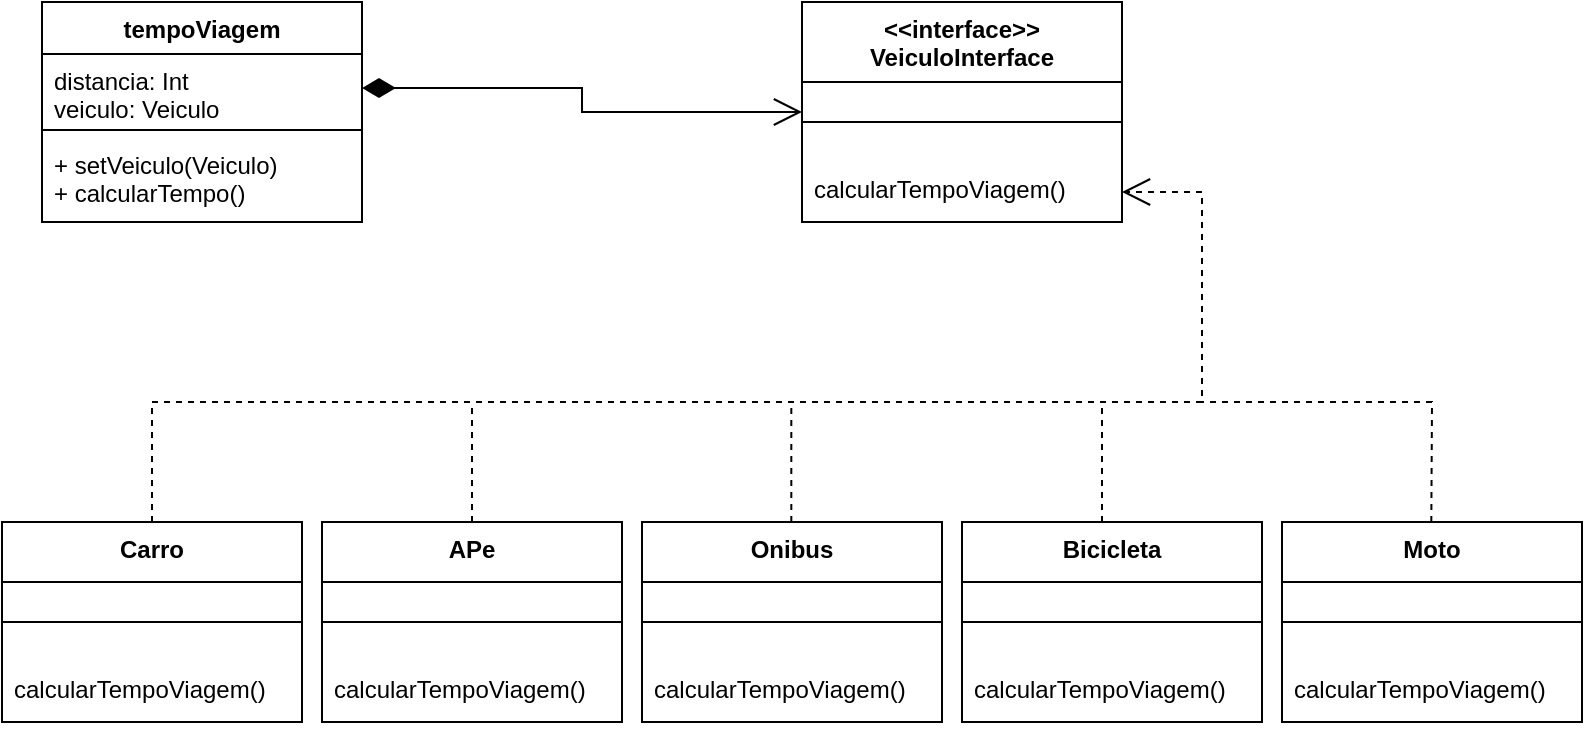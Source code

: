 <mxfile version="24.7.7">
  <diagram id="C5RBs43oDa-KdzZeNtuy" name="Page-1">
    <mxGraphModel dx="1079" dy="492" grid="1" gridSize="10" guides="1" tooltips="1" connect="1" arrows="1" fold="1" page="1" pageScale="1" pageWidth="827" pageHeight="1169" math="0" shadow="0">
      <root>
        <mxCell id="WIyWlLk6GJQsqaUBKTNV-0" />
        <mxCell id="WIyWlLk6GJQsqaUBKTNV-1" parent="WIyWlLk6GJQsqaUBKTNV-0" />
        <mxCell id="KXHuL7IJYubUjfSZ4twf-0" value="tempoViagem" style="swimlane;fontStyle=1;align=center;verticalAlign=top;childLayout=stackLayout;horizontal=1;startSize=26;horizontalStack=0;resizeParent=1;resizeParentMax=0;resizeLast=0;collapsible=1;marginBottom=0;whiteSpace=wrap;html=1;" parent="WIyWlLk6GJQsqaUBKTNV-1" vertex="1">
          <mxGeometry x="30" y="30" width="160" height="110" as="geometry" />
        </mxCell>
        <mxCell id="KXHuL7IJYubUjfSZ4twf-1" value="distancia: Int&lt;br&gt;veiculo: Veiculo" style="text;strokeColor=none;fillColor=none;align=left;verticalAlign=top;spacingLeft=4;spacingRight=4;overflow=hidden;rotatable=0;points=[[0,0.5],[1,0.5]];portConstraint=eastwest;whiteSpace=wrap;html=1;" parent="KXHuL7IJYubUjfSZ4twf-0" vertex="1">
          <mxGeometry y="26" width="160" height="34" as="geometry" />
        </mxCell>
        <mxCell id="KXHuL7IJYubUjfSZ4twf-2" value="" style="line;strokeWidth=1;fillColor=none;align=left;verticalAlign=middle;spacingTop=-1;spacingLeft=3;spacingRight=3;rotatable=0;labelPosition=right;points=[];portConstraint=eastwest;strokeColor=inherit;" parent="KXHuL7IJYubUjfSZ4twf-0" vertex="1">
          <mxGeometry y="60" width="160" height="8" as="geometry" />
        </mxCell>
        <mxCell id="KXHuL7IJYubUjfSZ4twf-3" value="+ setVeiculo(Veiculo)&lt;div&gt;+ calcularTempo()&lt;/div&gt;" style="text;strokeColor=none;fillColor=none;align=left;verticalAlign=top;spacingLeft=4;spacingRight=4;overflow=hidden;rotatable=0;points=[[0,0.5],[1,0.5]];portConstraint=eastwest;whiteSpace=wrap;html=1;" parent="KXHuL7IJYubUjfSZ4twf-0" vertex="1">
          <mxGeometry y="68" width="160" height="42" as="geometry" />
        </mxCell>
        <mxCell id="KXHuL7IJYubUjfSZ4twf-4" value="&amp;lt;&amp;lt;interface&amp;gt;&amp;gt;&lt;div&gt;VeiculoInterface&lt;/div&gt;" style="swimlane;fontStyle=1;align=center;verticalAlign=top;childLayout=stackLayout;horizontal=1;startSize=40;horizontalStack=0;resizeParent=1;resizeParentMax=0;resizeLast=0;collapsible=1;marginBottom=0;whiteSpace=wrap;html=1;" parent="WIyWlLk6GJQsqaUBKTNV-1" vertex="1">
          <mxGeometry x="410" y="30" width="160" height="110" as="geometry" />
        </mxCell>
        <mxCell id="KXHuL7IJYubUjfSZ4twf-6" value="" style="line;strokeWidth=1;fillColor=none;align=left;verticalAlign=middle;spacingTop=-1;spacingLeft=3;spacingRight=3;rotatable=0;labelPosition=right;points=[];portConstraint=eastwest;strokeColor=inherit;" parent="KXHuL7IJYubUjfSZ4twf-4" vertex="1">
          <mxGeometry y="40" width="160" height="40" as="geometry" />
        </mxCell>
        <mxCell id="KXHuL7IJYubUjfSZ4twf-7" value="calcularTempoViagem()" style="text;strokeColor=none;fillColor=none;align=left;verticalAlign=top;spacingLeft=4;spacingRight=4;overflow=hidden;rotatable=0;points=[[0,0.5],[1,0.5]];portConstraint=eastwest;whiteSpace=wrap;html=1;" parent="KXHuL7IJYubUjfSZ4twf-4" vertex="1">
          <mxGeometry y="80" width="160" height="30" as="geometry" />
        </mxCell>
        <mxCell id="KXHuL7IJYubUjfSZ4twf-8" value="Carro" style="swimlane;fontStyle=1;align=center;verticalAlign=top;childLayout=stackLayout;horizontal=1;startSize=30;horizontalStack=0;resizeParent=1;resizeParentMax=0;resizeLast=0;collapsible=1;marginBottom=0;whiteSpace=wrap;html=1;" parent="WIyWlLk6GJQsqaUBKTNV-1" vertex="1">
          <mxGeometry x="10" y="290" width="150" height="100" as="geometry" />
        </mxCell>
        <mxCell id="KXHuL7IJYubUjfSZ4twf-9" value="" style="line;strokeWidth=1;fillColor=none;align=left;verticalAlign=middle;spacingTop=-1;spacingLeft=3;spacingRight=3;rotatable=0;labelPosition=right;points=[];portConstraint=eastwest;strokeColor=inherit;" parent="KXHuL7IJYubUjfSZ4twf-8" vertex="1">
          <mxGeometry y="30" width="150" height="40" as="geometry" />
        </mxCell>
        <mxCell id="KXHuL7IJYubUjfSZ4twf-10" value="calcularTempoViagem()" style="text;strokeColor=none;fillColor=none;align=left;verticalAlign=top;spacingLeft=4;spacingRight=4;overflow=hidden;rotatable=0;points=[[0,0.5],[1,0.5]];portConstraint=eastwest;whiteSpace=wrap;html=1;" parent="KXHuL7IJYubUjfSZ4twf-8" vertex="1">
          <mxGeometry y="70" width="150" height="30" as="geometry" />
        </mxCell>
        <mxCell id="KXHuL7IJYubUjfSZ4twf-11" value="APe" style="swimlane;fontStyle=1;align=center;verticalAlign=top;childLayout=stackLayout;horizontal=1;startSize=30;horizontalStack=0;resizeParent=1;resizeParentMax=0;resizeLast=0;collapsible=1;marginBottom=0;whiteSpace=wrap;html=1;" parent="WIyWlLk6GJQsqaUBKTNV-1" vertex="1">
          <mxGeometry x="170" y="290" width="150" height="100" as="geometry" />
        </mxCell>
        <mxCell id="KXHuL7IJYubUjfSZ4twf-12" value="" style="line;strokeWidth=1;fillColor=none;align=left;verticalAlign=middle;spacingTop=-1;spacingLeft=3;spacingRight=3;rotatable=0;labelPosition=right;points=[];portConstraint=eastwest;strokeColor=inherit;" parent="KXHuL7IJYubUjfSZ4twf-11" vertex="1">
          <mxGeometry y="30" width="150" height="40" as="geometry" />
        </mxCell>
        <mxCell id="KXHuL7IJYubUjfSZ4twf-13" value="calcularTempoViagem()" style="text;strokeColor=none;fillColor=none;align=left;verticalAlign=top;spacingLeft=4;spacingRight=4;overflow=hidden;rotatable=0;points=[[0,0.5],[1,0.5]];portConstraint=eastwest;whiteSpace=wrap;html=1;" parent="KXHuL7IJYubUjfSZ4twf-11" vertex="1">
          <mxGeometry y="70" width="150" height="30" as="geometry" />
        </mxCell>
        <mxCell id="KXHuL7IJYubUjfSZ4twf-14" value="Onibus" style="swimlane;fontStyle=1;align=center;verticalAlign=top;childLayout=stackLayout;horizontal=1;startSize=30;horizontalStack=0;resizeParent=1;resizeParentMax=0;resizeLast=0;collapsible=1;marginBottom=0;whiteSpace=wrap;html=1;" parent="WIyWlLk6GJQsqaUBKTNV-1" vertex="1">
          <mxGeometry x="330" y="290" width="150" height="100" as="geometry" />
        </mxCell>
        <mxCell id="KXHuL7IJYubUjfSZ4twf-15" value="" style="line;strokeWidth=1;fillColor=none;align=left;verticalAlign=middle;spacingTop=-1;spacingLeft=3;spacingRight=3;rotatable=0;labelPosition=right;points=[];portConstraint=eastwest;strokeColor=inherit;" parent="KXHuL7IJYubUjfSZ4twf-14" vertex="1">
          <mxGeometry y="30" width="150" height="40" as="geometry" />
        </mxCell>
        <mxCell id="KXHuL7IJYubUjfSZ4twf-16" value="calcularTempoViagem()" style="text;strokeColor=none;fillColor=none;align=left;verticalAlign=top;spacingLeft=4;spacingRight=4;overflow=hidden;rotatable=0;points=[[0,0.5],[1,0.5]];portConstraint=eastwest;whiteSpace=wrap;html=1;" parent="KXHuL7IJYubUjfSZ4twf-14" vertex="1">
          <mxGeometry y="70" width="150" height="30" as="geometry" />
        </mxCell>
        <mxCell id="KXHuL7IJYubUjfSZ4twf-17" value="Bicicleta" style="swimlane;fontStyle=1;align=center;verticalAlign=top;childLayout=stackLayout;horizontal=1;startSize=30;horizontalStack=0;resizeParent=1;resizeParentMax=0;resizeLast=0;collapsible=1;marginBottom=0;whiteSpace=wrap;html=1;" parent="WIyWlLk6GJQsqaUBKTNV-1" vertex="1">
          <mxGeometry x="490" y="290" width="150" height="100" as="geometry" />
        </mxCell>
        <mxCell id="KXHuL7IJYubUjfSZ4twf-18" value="" style="line;strokeWidth=1;fillColor=none;align=left;verticalAlign=middle;spacingTop=-1;spacingLeft=3;spacingRight=3;rotatable=0;labelPosition=right;points=[];portConstraint=eastwest;strokeColor=inherit;" parent="KXHuL7IJYubUjfSZ4twf-17" vertex="1">
          <mxGeometry y="30" width="150" height="40" as="geometry" />
        </mxCell>
        <mxCell id="KXHuL7IJYubUjfSZ4twf-19" value="calcularTempoViagem()" style="text;strokeColor=none;fillColor=none;align=left;verticalAlign=top;spacingLeft=4;spacingRight=4;overflow=hidden;rotatable=0;points=[[0,0.5],[1,0.5]];portConstraint=eastwest;whiteSpace=wrap;html=1;" parent="KXHuL7IJYubUjfSZ4twf-17" vertex="1">
          <mxGeometry y="70" width="150" height="30" as="geometry" />
        </mxCell>
        <mxCell id="KXHuL7IJYubUjfSZ4twf-20" value="Moto" style="swimlane;fontStyle=1;align=center;verticalAlign=top;childLayout=stackLayout;horizontal=1;startSize=30;horizontalStack=0;resizeParent=1;resizeParentMax=0;resizeLast=0;collapsible=1;marginBottom=0;whiteSpace=wrap;html=1;" parent="WIyWlLk6GJQsqaUBKTNV-1" vertex="1">
          <mxGeometry x="650" y="290" width="150" height="100" as="geometry" />
        </mxCell>
        <mxCell id="KXHuL7IJYubUjfSZ4twf-21" value="" style="line;strokeWidth=1;fillColor=none;align=left;verticalAlign=middle;spacingTop=-1;spacingLeft=3;spacingRight=3;rotatable=0;labelPosition=right;points=[];portConstraint=eastwest;strokeColor=inherit;" parent="KXHuL7IJYubUjfSZ4twf-20" vertex="1">
          <mxGeometry y="30" width="150" height="40" as="geometry" />
        </mxCell>
        <mxCell id="KXHuL7IJYubUjfSZ4twf-22" value="calcularTempoViagem()" style="text;strokeColor=none;fillColor=none;align=left;verticalAlign=top;spacingLeft=4;spacingRight=4;overflow=hidden;rotatable=0;points=[[0,0.5],[1,0.5]];portConstraint=eastwest;whiteSpace=wrap;html=1;" parent="KXHuL7IJYubUjfSZ4twf-20" vertex="1">
          <mxGeometry y="70" width="150" height="30" as="geometry" />
        </mxCell>
        <mxCell id="KXHuL7IJYubUjfSZ4twf-33" value="" style="endArrow=open;html=1;endSize=12;startArrow=diamondThin;startSize=14;startFill=1;edgeStyle=orthogonalEdgeStyle;align=left;verticalAlign=bottom;rounded=0;exitX=1;exitY=0.5;exitDx=0;exitDy=0;entryX=0;entryY=0.5;entryDx=0;entryDy=0;" parent="WIyWlLk6GJQsqaUBKTNV-1" source="KXHuL7IJYubUjfSZ4twf-1" target="KXHuL7IJYubUjfSZ4twf-4" edge="1">
          <mxGeometry x="-1" y="3" relative="1" as="geometry">
            <mxPoint x="210" y="120" as="sourcePoint" />
            <mxPoint x="490" y="360" as="targetPoint" />
            <Array as="points">
              <mxPoint x="300" y="73" />
              <mxPoint x="300" y="85" />
            </Array>
          </mxGeometry>
        </mxCell>
        <mxCell id="KXHuL7IJYubUjfSZ4twf-34" value="" style="endArrow=open;endSize=12;dashed=1;html=1;rounded=0;exitX=0.5;exitY=0;exitDx=0;exitDy=0;entryX=1;entryY=0.5;entryDx=0;entryDy=0;" parent="WIyWlLk6GJQsqaUBKTNV-1" source="KXHuL7IJYubUjfSZ4twf-8" target="KXHuL7IJYubUjfSZ4twf-7" edge="1">
          <mxGeometry width="160" relative="1" as="geometry">
            <mxPoint x="330" y="160" as="sourcePoint" />
            <mxPoint x="570" y="160" as="targetPoint" />
            <Array as="points">
              <mxPoint x="85" y="230" />
              <mxPoint x="610" y="230" />
              <mxPoint x="610" y="125" />
            </Array>
          </mxGeometry>
        </mxCell>
        <mxCell id="KXHuL7IJYubUjfSZ4twf-40" value="" style="endArrow=none;dashed=1;html=1;rounded=0;exitX=0.5;exitY=0;exitDx=0;exitDy=0;" parent="WIyWlLk6GJQsqaUBKTNV-1" source="KXHuL7IJYubUjfSZ4twf-11" edge="1">
          <mxGeometry width="50" height="50" relative="1" as="geometry">
            <mxPoint x="240" y="280" as="sourcePoint" />
            <mxPoint x="245" y="230" as="targetPoint" />
          </mxGeometry>
        </mxCell>
        <mxCell id="KXHuL7IJYubUjfSZ4twf-41" value="" style="endArrow=none;dashed=1;html=1;rounded=0;exitX=0.5;exitY=0;exitDx=0;exitDy=0;" parent="WIyWlLk6GJQsqaUBKTNV-1" edge="1">
          <mxGeometry width="50" height="50" relative="1" as="geometry">
            <mxPoint x="404.66" y="290" as="sourcePoint" />
            <mxPoint x="404.66" y="230" as="targetPoint" />
          </mxGeometry>
        </mxCell>
        <mxCell id="KXHuL7IJYubUjfSZ4twf-42" value="" style="endArrow=none;dashed=1;html=1;rounded=0;exitX=0.5;exitY=0;exitDx=0;exitDy=0;" parent="WIyWlLk6GJQsqaUBKTNV-1" edge="1">
          <mxGeometry width="50" height="50" relative="1" as="geometry">
            <mxPoint x="560" y="290" as="sourcePoint" />
            <mxPoint x="560" y="230" as="targetPoint" />
          </mxGeometry>
        </mxCell>
        <mxCell id="KXHuL7IJYubUjfSZ4twf-43" value="" style="endArrow=none;dashed=1;html=1;rounded=0;exitX=0.5;exitY=0;exitDx=0;exitDy=0;" parent="WIyWlLk6GJQsqaUBKTNV-1" edge="1">
          <mxGeometry width="50" height="50" relative="1" as="geometry">
            <mxPoint x="724.66" y="290" as="sourcePoint" />
            <mxPoint x="610" y="230" as="targetPoint" />
            <Array as="points">
              <mxPoint x="725" y="230" />
            </Array>
          </mxGeometry>
        </mxCell>
      </root>
    </mxGraphModel>
  </diagram>
</mxfile>
